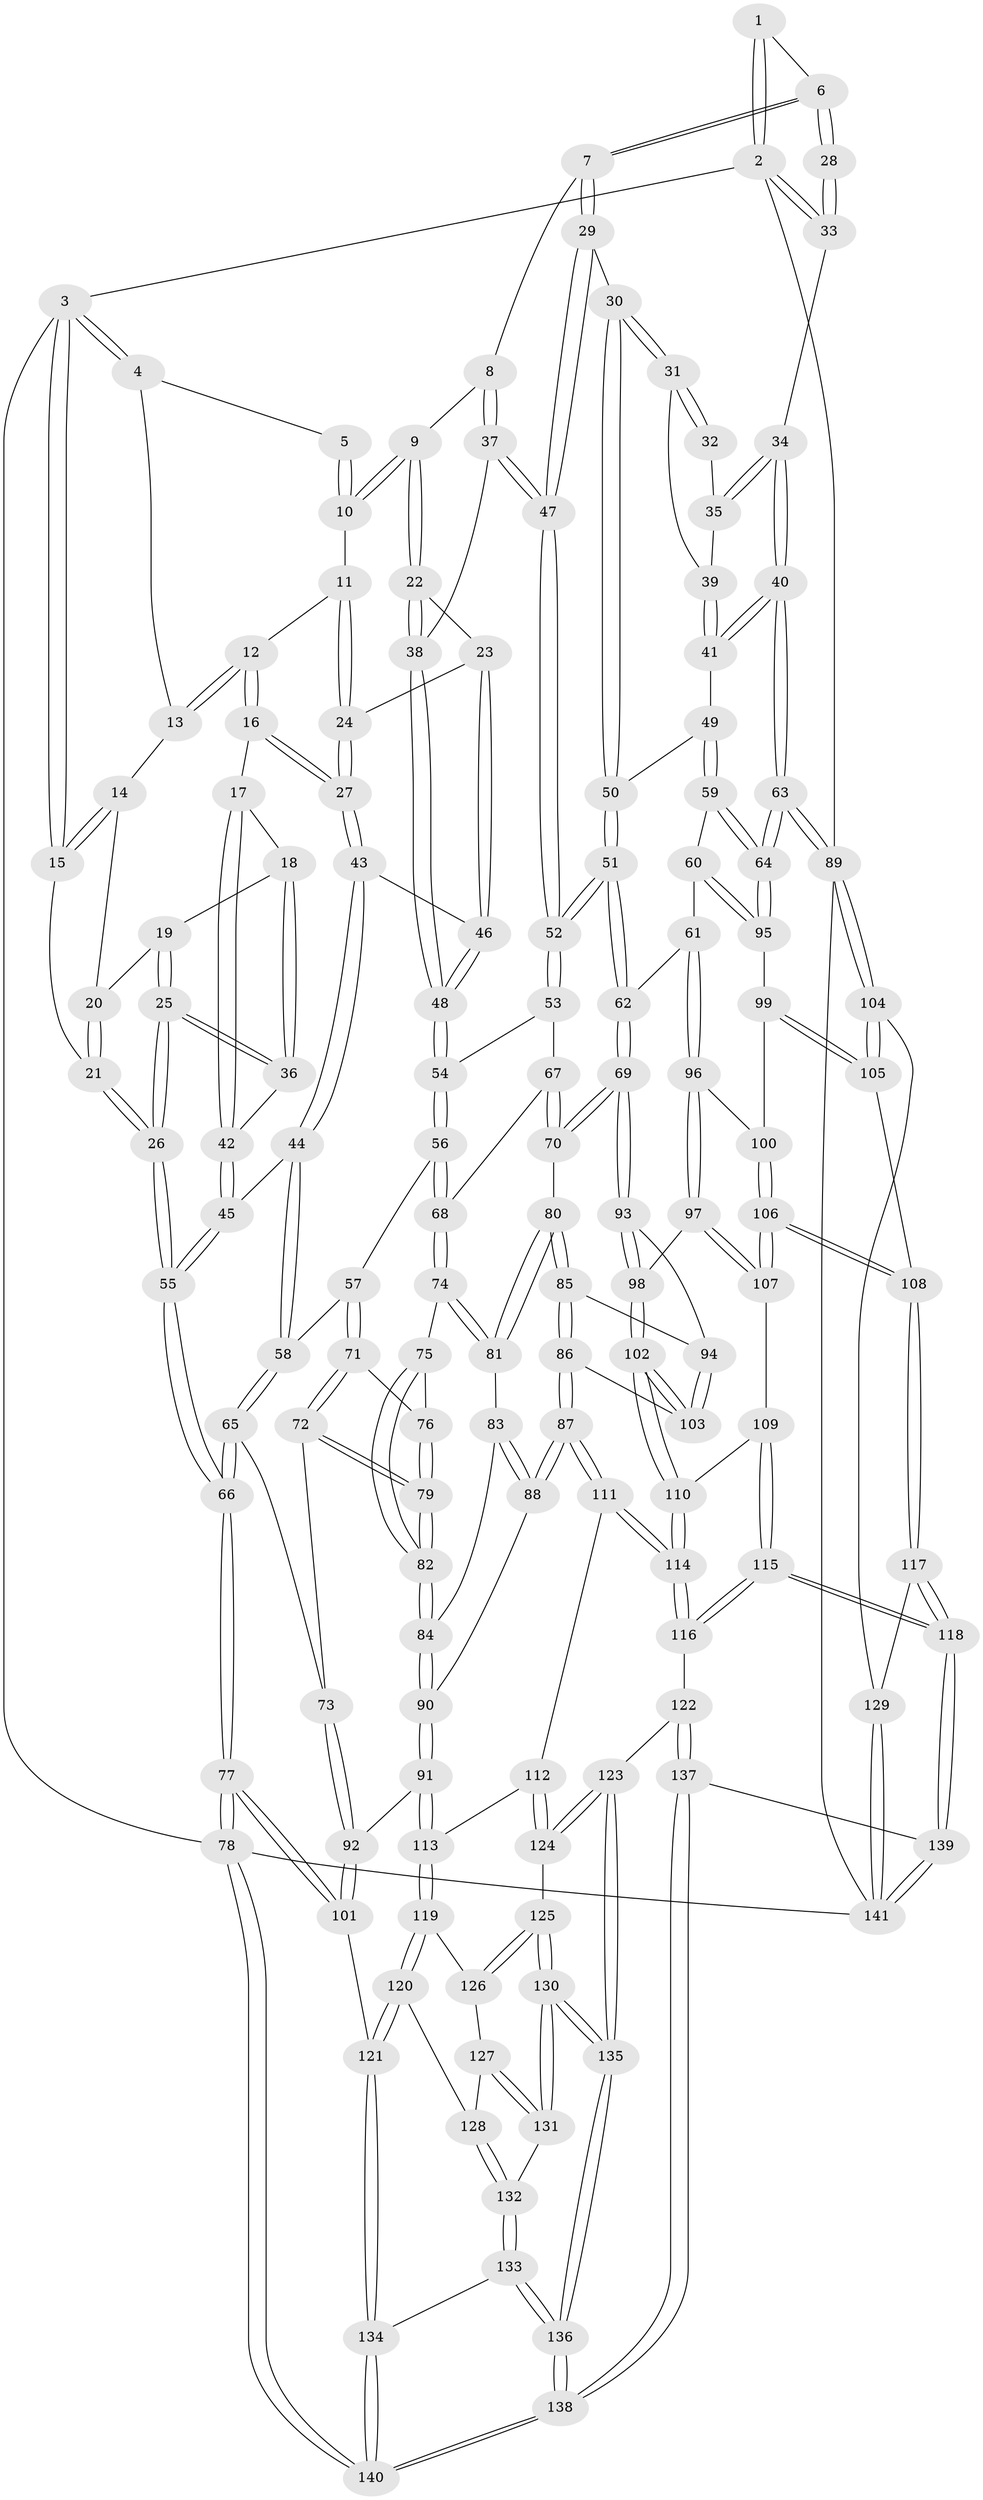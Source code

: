 // Generated by graph-tools (version 1.1) at 2025/50/03/09/25 03:50:58]
// undirected, 141 vertices, 349 edges
graph export_dot {
graph [start="1"]
  node [color=gray90,style=filled];
  1 [pos="+0.6869983912424834+0"];
  2 [pos="+1+0"];
  3 [pos="+0+0"];
  4 [pos="+0.13863262833059015+0"];
  5 [pos="+0.4642284153528824+0"];
  6 [pos="+0.6760362921280535+0.10406409777316458"];
  7 [pos="+0.6756161718609502+0.10481325771923146"];
  8 [pos="+0.5632600289882028+0.09625276406406956"];
  9 [pos="+0.520309992472328+0.07608583078955405"];
  10 [pos="+0.46228502115432313+0"];
  11 [pos="+0.3287562953534011+0.08574542953423436"];
  12 [pos="+0.2993671382780192+0.09070388031116552"];
  13 [pos="+0.14578271211261132+0"];
  14 [pos="+0.10761908861190411+0.06017006962797155"];
  15 [pos="+0+0"];
  16 [pos="+0.26511441827597304+0.13078272558118265"];
  17 [pos="+0.2106147383325323+0.1406751089449986"];
  18 [pos="+0.12615895564366275+0.0942724040799086"];
  19 [pos="+0.11133387993424318+0.07689848134338102"];
  20 [pos="+0.10755626320180005+0.061063359768636166"];
  21 [pos="+0+0.10750409543553716"];
  22 [pos="+0.44224118405453716+0.14823445880332703"];
  23 [pos="+0.4303700881178153+0.14868624976777137"];
  24 [pos="+0.4152429223663669+0.14200915067408681"];
  25 [pos="+0+0.26400583775049224"];
  26 [pos="+0+0.3222338866572644"];
  27 [pos="+0.30430773590026755+0.20896754134852438"];
  28 [pos="+0.8794447312944873+0.021595364367393587"];
  29 [pos="+0.6849200495271209+0.13086534685797266"];
  30 [pos="+0.7650063285037149+0.2070259630337867"];
  31 [pos="+0.7755698668216501+0.19947994312284548"];
  32 [pos="+0.8379269342607567+0.14177724452679838"];
  33 [pos="+1+0"];
  34 [pos="+1+0"];
  35 [pos="+0.8937335311052312+0.17730320947250472"];
  36 [pos="+0.09530496858874137+0.22818722116757165"];
  37 [pos="+0.5425549829945686+0.2635581210119325"];
  38 [pos="+0.483742874421374+0.24126945408270825"];
  39 [pos="+0.8868974126940512+0.1905666761605454"];
  40 [pos="+1+0.33799330922890203"];
  41 [pos="+0.8785124281985499+0.3034606837248974"];
  42 [pos="+0.17468446132036874+0.26765610618520885"];
  43 [pos="+0.3221554213213712+0.27232772945900724"];
  44 [pos="+0.20678854929051121+0.3160756207901274"];
  45 [pos="+0.1878193757719913+0.29852425664955734"];
  46 [pos="+0.341041022749254+0.2790960028151945"];
  47 [pos="+0.5810415722521944+0.3027791872457863"];
  48 [pos="+0.37719347005760767+0.31137571551435755"];
  49 [pos="+0.8595270910893195+0.3056784437403727"];
  50 [pos="+0.7717187051634318+0.23615908336635835"];
  51 [pos="+0.6250851197330777+0.38152056410366775"];
  52 [pos="+0.5945488564446253+0.3490230951006877"];
  53 [pos="+0.5069474159816749+0.36129028975818145"];
  54 [pos="+0.38012103595787783+0.32041871054028753"];
  55 [pos="+0+0.4146941416020652"];
  56 [pos="+0.37267404272038+0.36892423700172133"];
  57 [pos="+0.23280086224465202+0.40055641374647755"];
  58 [pos="+0.206664081734381+0.36754621934994425"];
  59 [pos="+0.7967773299304262+0.41332307545307273"];
  60 [pos="+0.7472203379419544+0.45371286113545406"];
  61 [pos="+0.7372296077489445+0.4545196599112015"];
  62 [pos="+0.6384786623706131+0.42119111447769936"];
  63 [pos="+1+0.49183410947818634"];
  64 [pos="+1+0.49117615874379444"];
  65 [pos="+0.06334202385688432+0.4672373207129202"];
  66 [pos="+0+0.4695625620570582"];
  67 [pos="+0.46328492260907345+0.40738385933686294"];
  68 [pos="+0.3835973824736474+0.4355583753820813"];
  69 [pos="+0.6188938998150398+0.447929249906013"];
  70 [pos="+0.5078728097731617+0.49183316307097263"];
  71 [pos="+0.23689461665533637+0.41133142791919336"];
  72 [pos="+0.1495712549344426+0.5048459377130905"];
  73 [pos="+0.13134632081530684+0.5044981526079854"];
  74 [pos="+0.3807798418708209+0.45039261224710425"];
  75 [pos="+0.36278794228360456+0.45052130626119974"];
  76 [pos="+0.25635216359011187+0.44554531365229655"];
  77 [pos="+0+0.6915430352732328"];
  78 [pos="+0+1"];
  79 [pos="+0.24323315944710713+0.5249421428654649"];
  80 [pos="+0.4888614860065999+0.5038552188362531"];
  81 [pos="+0.3814699194367106+0.45221350734233595"];
  82 [pos="+0.24867079429425515+0.535349298990151"];
  83 [pos="+0.37559239699155317+0.47294938649474977"];
  84 [pos="+0.2559428383281569+0.5511925850381377"];
  85 [pos="+0.4807635886497555+0.5366972746369101"];
  86 [pos="+0.44818622024648985+0.6183754843731345"];
  87 [pos="+0.4125165395553768+0.6398315879687418"];
  88 [pos="+0.37360918964697953+0.5926485220863503"];
  89 [pos="+1+0.7060672616034089"];
  90 [pos="+0.257477127218727+0.5588419673926998"];
  91 [pos="+0.18713137715055878+0.6790024450524016"];
  92 [pos="+0.17898302163720314+0.6785136767716325"];
  93 [pos="+0.6176974329801039+0.46353589280819885"];
  94 [pos="+0.5529574617935447+0.5716270558546019"];
  95 [pos="+0.8322736484886746+0.5248527970063125"];
  96 [pos="+0.7324850278538814+0.5386822738755509"];
  97 [pos="+0.7048689300729072+0.6150447249229524"];
  98 [pos="+0.6298681246845407+0.596401708357122"];
  99 [pos="+0.8319057889279508+0.5658569903964945"];
  100 [pos="+0.7902962844807131+0.6117803243331221"];
  101 [pos="+0+0.7316638096526483"];
  102 [pos="+0.585054480811501+0.6520060630075978"];
  103 [pos="+0.5449640411561635+0.6311047027880804"];
  104 [pos="+1+0.7140187209280391"];
  105 [pos="+0.9438222926893506+0.6967863585352658"];
  106 [pos="+0.7609349973313009+0.7008887185726649"];
  107 [pos="+0.7516699241904977+0.6947843103711411"];
  108 [pos="+0.7778692648751517+0.7253500169752127"];
  109 [pos="+0.6582986495116302+0.6920366033953584"];
  110 [pos="+0.5858406768909539+0.6549240024935855"];
  111 [pos="+0.40000881192936405+0.6850052633817276"];
  112 [pos="+0.36623968511884764+0.7169544515900235"];
  113 [pos="+0.24370004977052012+0.7229350030175699"];
  114 [pos="+0.5466689308525287+0.7753039182549599"];
  115 [pos="+0.5947122336282349+0.8293423878859284"];
  116 [pos="+0.5548866196970802+0.7959646871174673"];
  117 [pos="+0.7413303808355994+0.82993045913999"];
  118 [pos="+0.6393524120905775+0.882379628451836"];
  119 [pos="+0.24160152095603388+0.7464734091553585"];
  120 [pos="+0.16901936625110506+0.8230070214128846"];
  121 [pos="+0.06417727631592211+0.866080548488323"];
  122 [pos="+0.4224305702084824+0.8554274604407549"];
  123 [pos="+0.4105728241754264+0.8476898047890021"];
  124 [pos="+0.3833287877376599+0.8141709292166937"];
  125 [pos="+0.291634257867471+0.8650011872720987"];
  126 [pos="+0.24160852392755497+0.7465353939710412"];
  127 [pos="+0.2248042997041486+0.8070581889797018"];
  128 [pos="+0.19119579743472417+0.8385695561938149"];
  129 [pos="+0.8693360935381165+0.9153514671788379"];
  130 [pos="+0.27768779635273+0.9042322571198331"];
  131 [pos="+0.22043075209547922+0.8804106915014993"];
  132 [pos="+0.19751870543122108+0.8821757708699444"];
  133 [pos="+0.15261511630825772+0.8978459329736975"];
  134 [pos="+0.08379566973825008+0.8928510181476844"];
  135 [pos="+0.2941240942034142+0.9521479657683456"];
  136 [pos="+0.30318516151855096+1"];
  137 [pos="+0.5101075154116538+1"];
  138 [pos="+0.3312988880247864+1"];
  139 [pos="+0.562596184520953+1"];
  140 [pos="+0.1172285400142997+1"];
  141 [pos="+0.8623774612820122+1"];
  1 -- 2;
  1 -- 2;
  1 -- 6;
  2 -- 3;
  2 -- 33;
  2 -- 33;
  2 -- 89;
  3 -- 4;
  3 -- 4;
  3 -- 15;
  3 -- 15;
  3 -- 78;
  4 -- 5;
  4 -- 13;
  5 -- 10;
  5 -- 10;
  6 -- 7;
  6 -- 7;
  6 -- 28;
  6 -- 28;
  7 -- 8;
  7 -- 29;
  7 -- 29;
  8 -- 9;
  8 -- 37;
  8 -- 37;
  9 -- 10;
  9 -- 10;
  9 -- 22;
  9 -- 22;
  10 -- 11;
  11 -- 12;
  11 -- 24;
  11 -- 24;
  12 -- 13;
  12 -- 13;
  12 -- 16;
  12 -- 16;
  13 -- 14;
  14 -- 15;
  14 -- 15;
  14 -- 20;
  15 -- 21;
  16 -- 17;
  16 -- 27;
  16 -- 27;
  17 -- 18;
  17 -- 42;
  17 -- 42;
  18 -- 19;
  18 -- 36;
  18 -- 36;
  19 -- 20;
  19 -- 25;
  19 -- 25;
  20 -- 21;
  20 -- 21;
  21 -- 26;
  21 -- 26;
  22 -- 23;
  22 -- 38;
  22 -- 38;
  23 -- 24;
  23 -- 46;
  23 -- 46;
  24 -- 27;
  24 -- 27;
  25 -- 26;
  25 -- 26;
  25 -- 36;
  25 -- 36;
  26 -- 55;
  26 -- 55;
  27 -- 43;
  27 -- 43;
  28 -- 33;
  28 -- 33;
  29 -- 30;
  29 -- 47;
  29 -- 47;
  30 -- 31;
  30 -- 31;
  30 -- 50;
  30 -- 50;
  31 -- 32;
  31 -- 32;
  31 -- 39;
  32 -- 35;
  33 -- 34;
  34 -- 35;
  34 -- 35;
  34 -- 40;
  34 -- 40;
  35 -- 39;
  36 -- 42;
  37 -- 38;
  37 -- 47;
  37 -- 47;
  38 -- 48;
  38 -- 48;
  39 -- 41;
  39 -- 41;
  40 -- 41;
  40 -- 41;
  40 -- 63;
  40 -- 63;
  41 -- 49;
  42 -- 45;
  42 -- 45;
  43 -- 44;
  43 -- 44;
  43 -- 46;
  44 -- 45;
  44 -- 58;
  44 -- 58;
  45 -- 55;
  45 -- 55;
  46 -- 48;
  46 -- 48;
  47 -- 52;
  47 -- 52;
  48 -- 54;
  48 -- 54;
  49 -- 50;
  49 -- 59;
  49 -- 59;
  50 -- 51;
  50 -- 51;
  51 -- 52;
  51 -- 52;
  51 -- 62;
  51 -- 62;
  52 -- 53;
  52 -- 53;
  53 -- 54;
  53 -- 67;
  54 -- 56;
  54 -- 56;
  55 -- 66;
  55 -- 66;
  56 -- 57;
  56 -- 68;
  56 -- 68;
  57 -- 58;
  57 -- 71;
  57 -- 71;
  58 -- 65;
  58 -- 65;
  59 -- 60;
  59 -- 64;
  59 -- 64;
  60 -- 61;
  60 -- 95;
  60 -- 95;
  61 -- 62;
  61 -- 96;
  61 -- 96;
  62 -- 69;
  62 -- 69;
  63 -- 64;
  63 -- 64;
  63 -- 89;
  63 -- 89;
  64 -- 95;
  64 -- 95;
  65 -- 66;
  65 -- 66;
  65 -- 73;
  66 -- 77;
  66 -- 77;
  67 -- 68;
  67 -- 70;
  67 -- 70;
  68 -- 74;
  68 -- 74;
  69 -- 70;
  69 -- 70;
  69 -- 93;
  69 -- 93;
  70 -- 80;
  71 -- 72;
  71 -- 72;
  71 -- 76;
  72 -- 73;
  72 -- 79;
  72 -- 79;
  73 -- 92;
  73 -- 92;
  74 -- 75;
  74 -- 81;
  74 -- 81;
  75 -- 76;
  75 -- 82;
  75 -- 82;
  76 -- 79;
  76 -- 79;
  77 -- 78;
  77 -- 78;
  77 -- 101;
  77 -- 101;
  78 -- 140;
  78 -- 140;
  78 -- 141;
  79 -- 82;
  79 -- 82;
  80 -- 81;
  80 -- 81;
  80 -- 85;
  80 -- 85;
  81 -- 83;
  82 -- 84;
  82 -- 84;
  83 -- 84;
  83 -- 88;
  83 -- 88;
  84 -- 90;
  84 -- 90;
  85 -- 86;
  85 -- 86;
  85 -- 94;
  86 -- 87;
  86 -- 87;
  86 -- 103;
  87 -- 88;
  87 -- 88;
  87 -- 111;
  87 -- 111;
  88 -- 90;
  89 -- 104;
  89 -- 104;
  89 -- 141;
  90 -- 91;
  90 -- 91;
  91 -- 92;
  91 -- 113;
  91 -- 113;
  92 -- 101;
  92 -- 101;
  93 -- 94;
  93 -- 98;
  93 -- 98;
  94 -- 103;
  94 -- 103;
  95 -- 99;
  96 -- 97;
  96 -- 97;
  96 -- 100;
  97 -- 98;
  97 -- 107;
  97 -- 107;
  98 -- 102;
  98 -- 102;
  99 -- 100;
  99 -- 105;
  99 -- 105;
  100 -- 106;
  100 -- 106;
  101 -- 121;
  102 -- 103;
  102 -- 103;
  102 -- 110;
  102 -- 110;
  104 -- 105;
  104 -- 105;
  104 -- 129;
  105 -- 108;
  106 -- 107;
  106 -- 107;
  106 -- 108;
  106 -- 108;
  107 -- 109;
  108 -- 117;
  108 -- 117;
  109 -- 110;
  109 -- 115;
  109 -- 115;
  110 -- 114;
  110 -- 114;
  111 -- 112;
  111 -- 114;
  111 -- 114;
  112 -- 113;
  112 -- 124;
  112 -- 124;
  113 -- 119;
  113 -- 119;
  114 -- 116;
  114 -- 116;
  115 -- 116;
  115 -- 116;
  115 -- 118;
  115 -- 118;
  116 -- 122;
  117 -- 118;
  117 -- 118;
  117 -- 129;
  118 -- 139;
  118 -- 139;
  119 -- 120;
  119 -- 120;
  119 -- 126;
  120 -- 121;
  120 -- 121;
  120 -- 128;
  121 -- 134;
  121 -- 134;
  122 -- 123;
  122 -- 137;
  122 -- 137;
  123 -- 124;
  123 -- 124;
  123 -- 135;
  123 -- 135;
  124 -- 125;
  125 -- 126;
  125 -- 126;
  125 -- 130;
  125 -- 130;
  126 -- 127;
  127 -- 128;
  127 -- 131;
  127 -- 131;
  128 -- 132;
  128 -- 132;
  129 -- 141;
  129 -- 141;
  130 -- 131;
  130 -- 131;
  130 -- 135;
  130 -- 135;
  131 -- 132;
  132 -- 133;
  132 -- 133;
  133 -- 134;
  133 -- 136;
  133 -- 136;
  134 -- 140;
  134 -- 140;
  135 -- 136;
  135 -- 136;
  136 -- 138;
  136 -- 138;
  137 -- 138;
  137 -- 138;
  137 -- 139;
  138 -- 140;
  138 -- 140;
  139 -- 141;
  139 -- 141;
}
